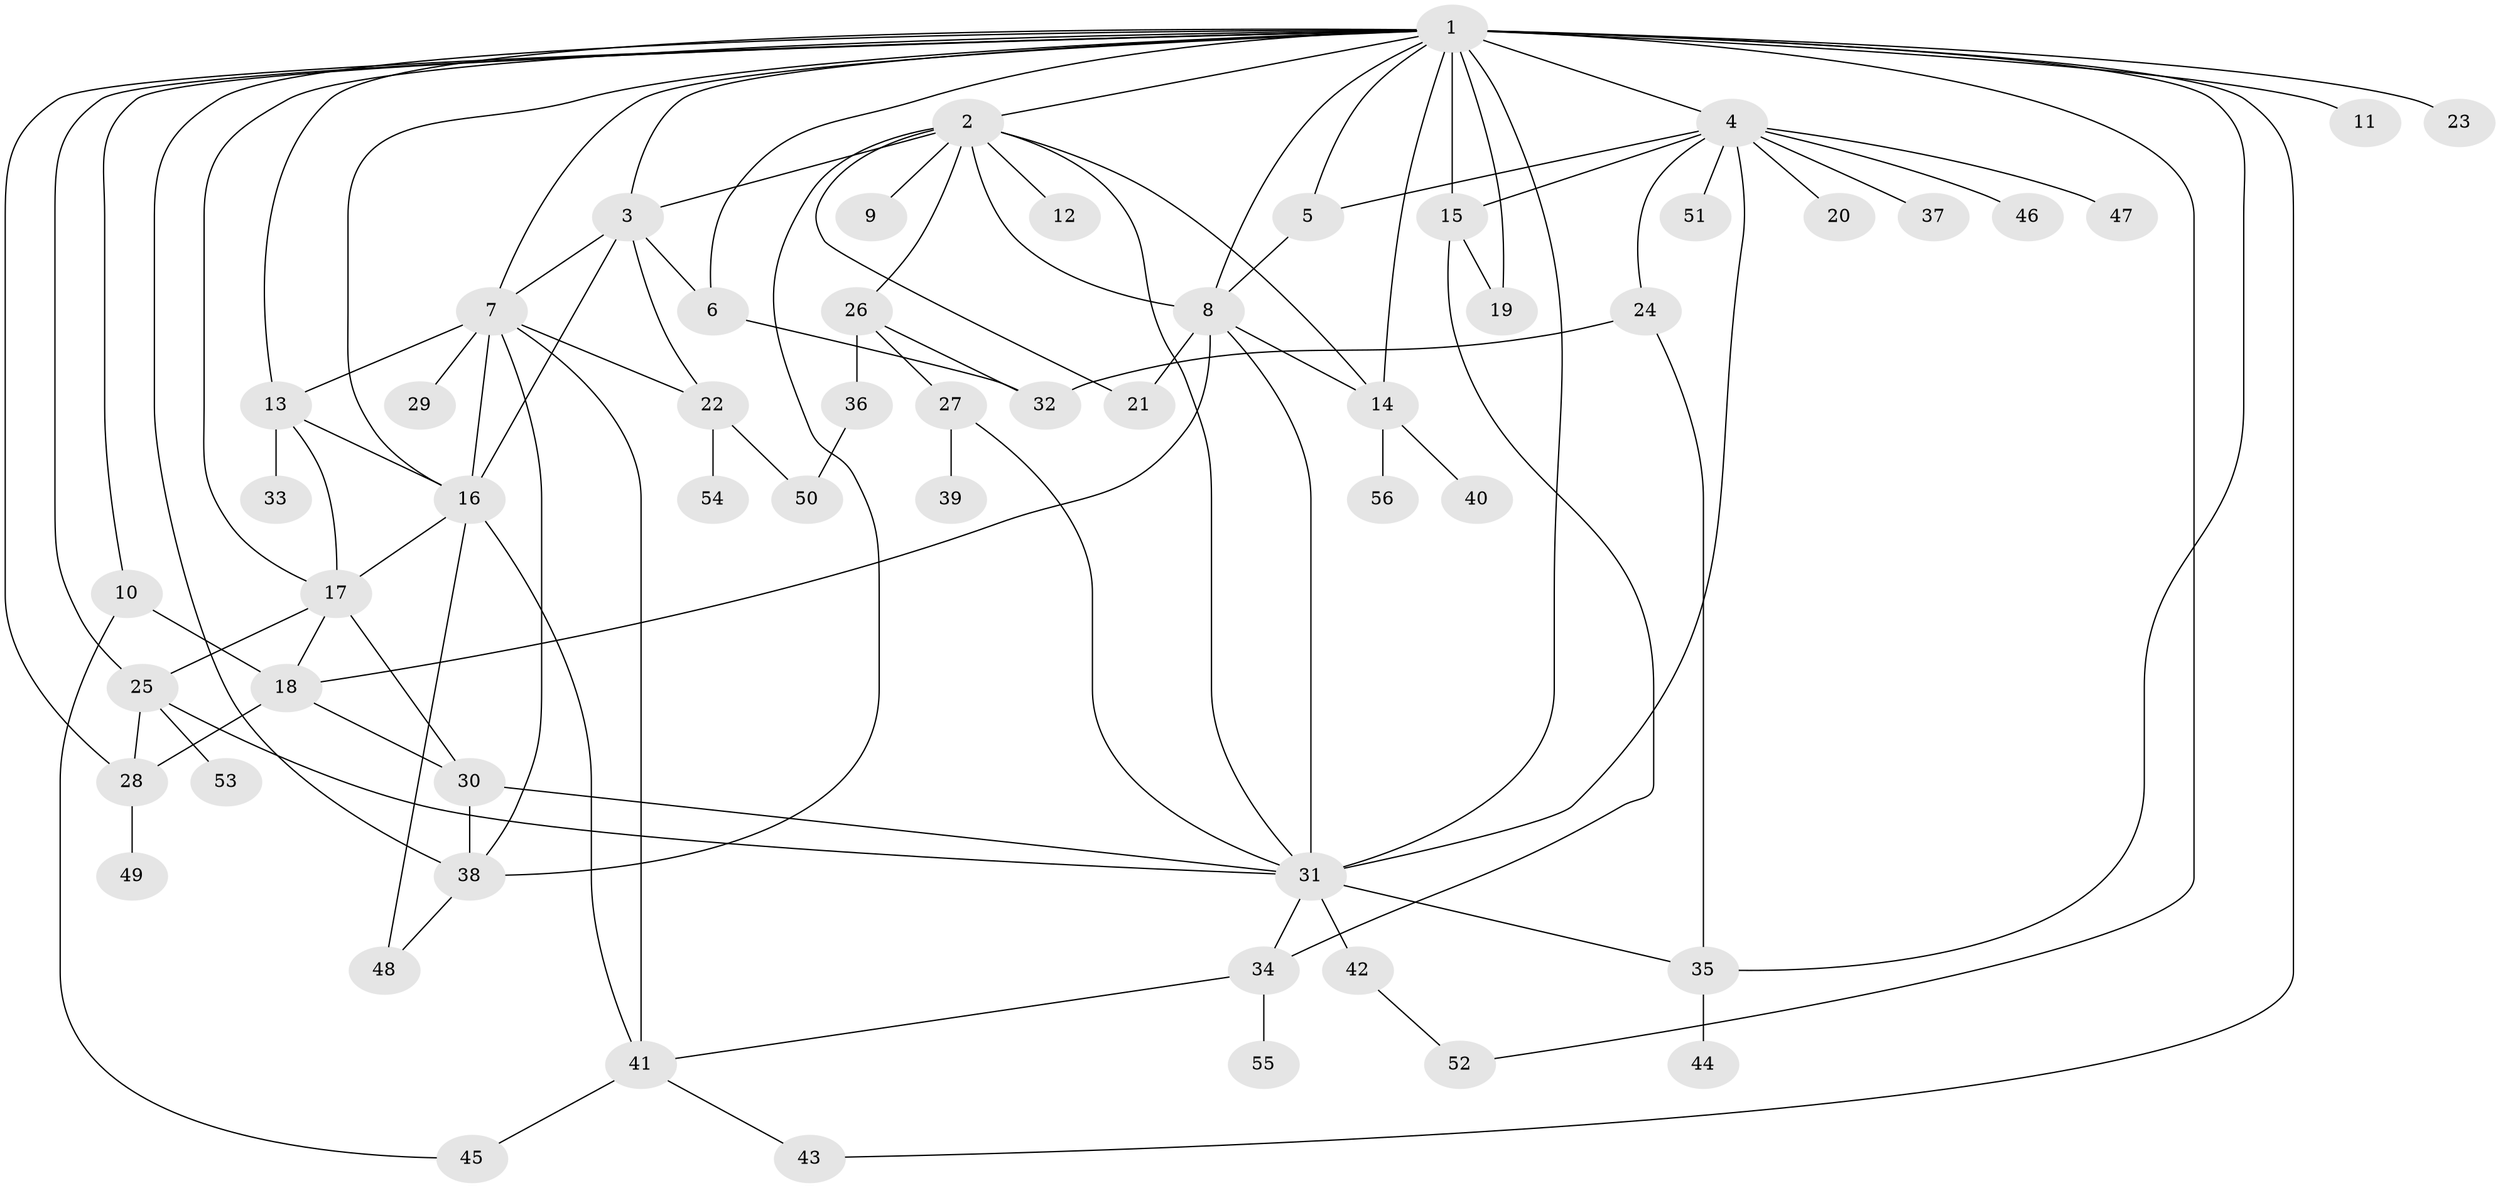 // original degree distribution, {35: 0.009009009009009009, 11: 0.009009009009009009, 3: 0.16216216216216217, 14: 0.009009009009009009, 4: 0.09009009009009009, 15: 0.009009009009009009, 1: 0.44144144144144143, 2: 0.17117117117117117, 6: 0.036036036036036036, 8: 0.009009009009009009, 5: 0.04504504504504504, 13: 0.009009009009009009}
// Generated by graph-tools (version 1.1) at 2025/35/03/09/25 02:35:37]
// undirected, 56 vertices, 100 edges
graph export_dot {
graph [start="1"]
  node [color=gray90,style=filled];
  1;
  2;
  3;
  4;
  5;
  6;
  7;
  8;
  9;
  10;
  11;
  12;
  13;
  14;
  15;
  16;
  17;
  18;
  19;
  20;
  21;
  22;
  23;
  24;
  25;
  26;
  27;
  28;
  29;
  30;
  31;
  32;
  33;
  34;
  35;
  36;
  37;
  38;
  39;
  40;
  41;
  42;
  43;
  44;
  45;
  46;
  47;
  48;
  49;
  50;
  51;
  52;
  53;
  54;
  55;
  56;
  1 -- 2 [weight=1.0];
  1 -- 3 [weight=1.0];
  1 -- 4 [weight=1.0];
  1 -- 5 [weight=1.0];
  1 -- 6 [weight=1.0];
  1 -- 7 [weight=1.0];
  1 -- 8 [weight=1.0];
  1 -- 10 [weight=1.0];
  1 -- 11 [weight=7.0];
  1 -- 13 [weight=1.0];
  1 -- 14 [weight=1.0];
  1 -- 15 [weight=1.0];
  1 -- 16 [weight=1.0];
  1 -- 17 [weight=1.0];
  1 -- 19 [weight=1.0];
  1 -- 23 [weight=1.0];
  1 -- 25 [weight=1.0];
  1 -- 28 [weight=1.0];
  1 -- 31 [weight=1.0];
  1 -- 35 [weight=1.0];
  1 -- 38 [weight=1.0];
  1 -- 43 [weight=1.0];
  1 -- 52 [weight=1.0];
  2 -- 3 [weight=1.0];
  2 -- 8 [weight=1.0];
  2 -- 9 [weight=1.0];
  2 -- 12 [weight=1.0];
  2 -- 14 [weight=1.0];
  2 -- 21 [weight=1.0];
  2 -- 26 [weight=1.0];
  2 -- 31 [weight=1.0];
  2 -- 38 [weight=1.0];
  3 -- 6 [weight=1.0];
  3 -- 7 [weight=2.0];
  3 -- 16 [weight=1.0];
  3 -- 22 [weight=1.0];
  4 -- 5 [weight=1.0];
  4 -- 15 [weight=1.0];
  4 -- 20 [weight=1.0];
  4 -- 24 [weight=1.0];
  4 -- 31 [weight=1.0];
  4 -- 37 [weight=1.0];
  4 -- 46 [weight=1.0];
  4 -- 47 [weight=1.0];
  4 -- 51 [weight=1.0];
  5 -- 8 [weight=1.0];
  6 -- 32 [weight=1.0];
  7 -- 13 [weight=1.0];
  7 -- 16 [weight=5.0];
  7 -- 22 [weight=1.0];
  7 -- 29 [weight=1.0];
  7 -- 38 [weight=1.0];
  7 -- 41 [weight=1.0];
  8 -- 14 [weight=1.0];
  8 -- 18 [weight=1.0];
  8 -- 21 [weight=1.0];
  8 -- 31 [weight=1.0];
  10 -- 18 [weight=1.0];
  10 -- 45 [weight=1.0];
  13 -- 16 [weight=1.0];
  13 -- 17 [weight=1.0];
  13 -- 33 [weight=1.0];
  14 -- 40 [weight=1.0];
  14 -- 56 [weight=1.0];
  15 -- 19 [weight=1.0];
  15 -- 34 [weight=1.0];
  16 -- 17 [weight=2.0];
  16 -- 41 [weight=1.0];
  16 -- 48 [weight=1.0];
  17 -- 18 [weight=1.0];
  17 -- 25 [weight=1.0];
  17 -- 30 [weight=1.0];
  18 -- 28 [weight=1.0];
  18 -- 30 [weight=1.0];
  22 -- 50 [weight=1.0];
  22 -- 54 [weight=1.0];
  24 -- 32 [weight=1.0];
  24 -- 35 [weight=1.0];
  25 -- 28 [weight=1.0];
  25 -- 31 [weight=1.0];
  25 -- 53 [weight=1.0];
  26 -- 27 [weight=1.0];
  26 -- 32 [weight=1.0];
  26 -- 36 [weight=1.0];
  27 -- 31 [weight=1.0];
  27 -- 39 [weight=1.0];
  28 -- 49 [weight=1.0];
  30 -- 31 [weight=1.0];
  30 -- 38 [weight=1.0];
  31 -- 34 [weight=1.0];
  31 -- 35 [weight=1.0];
  31 -- 42 [weight=2.0];
  34 -- 41 [weight=1.0];
  34 -- 55 [weight=1.0];
  35 -- 44 [weight=1.0];
  36 -- 50 [weight=1.0];
  38 -- 48 [weight=1.0];
  41 -- 43 [weight=1.0];
  41 -- 45 [weight=1.0];
  42 -- 52 [weight=1.0];
}
